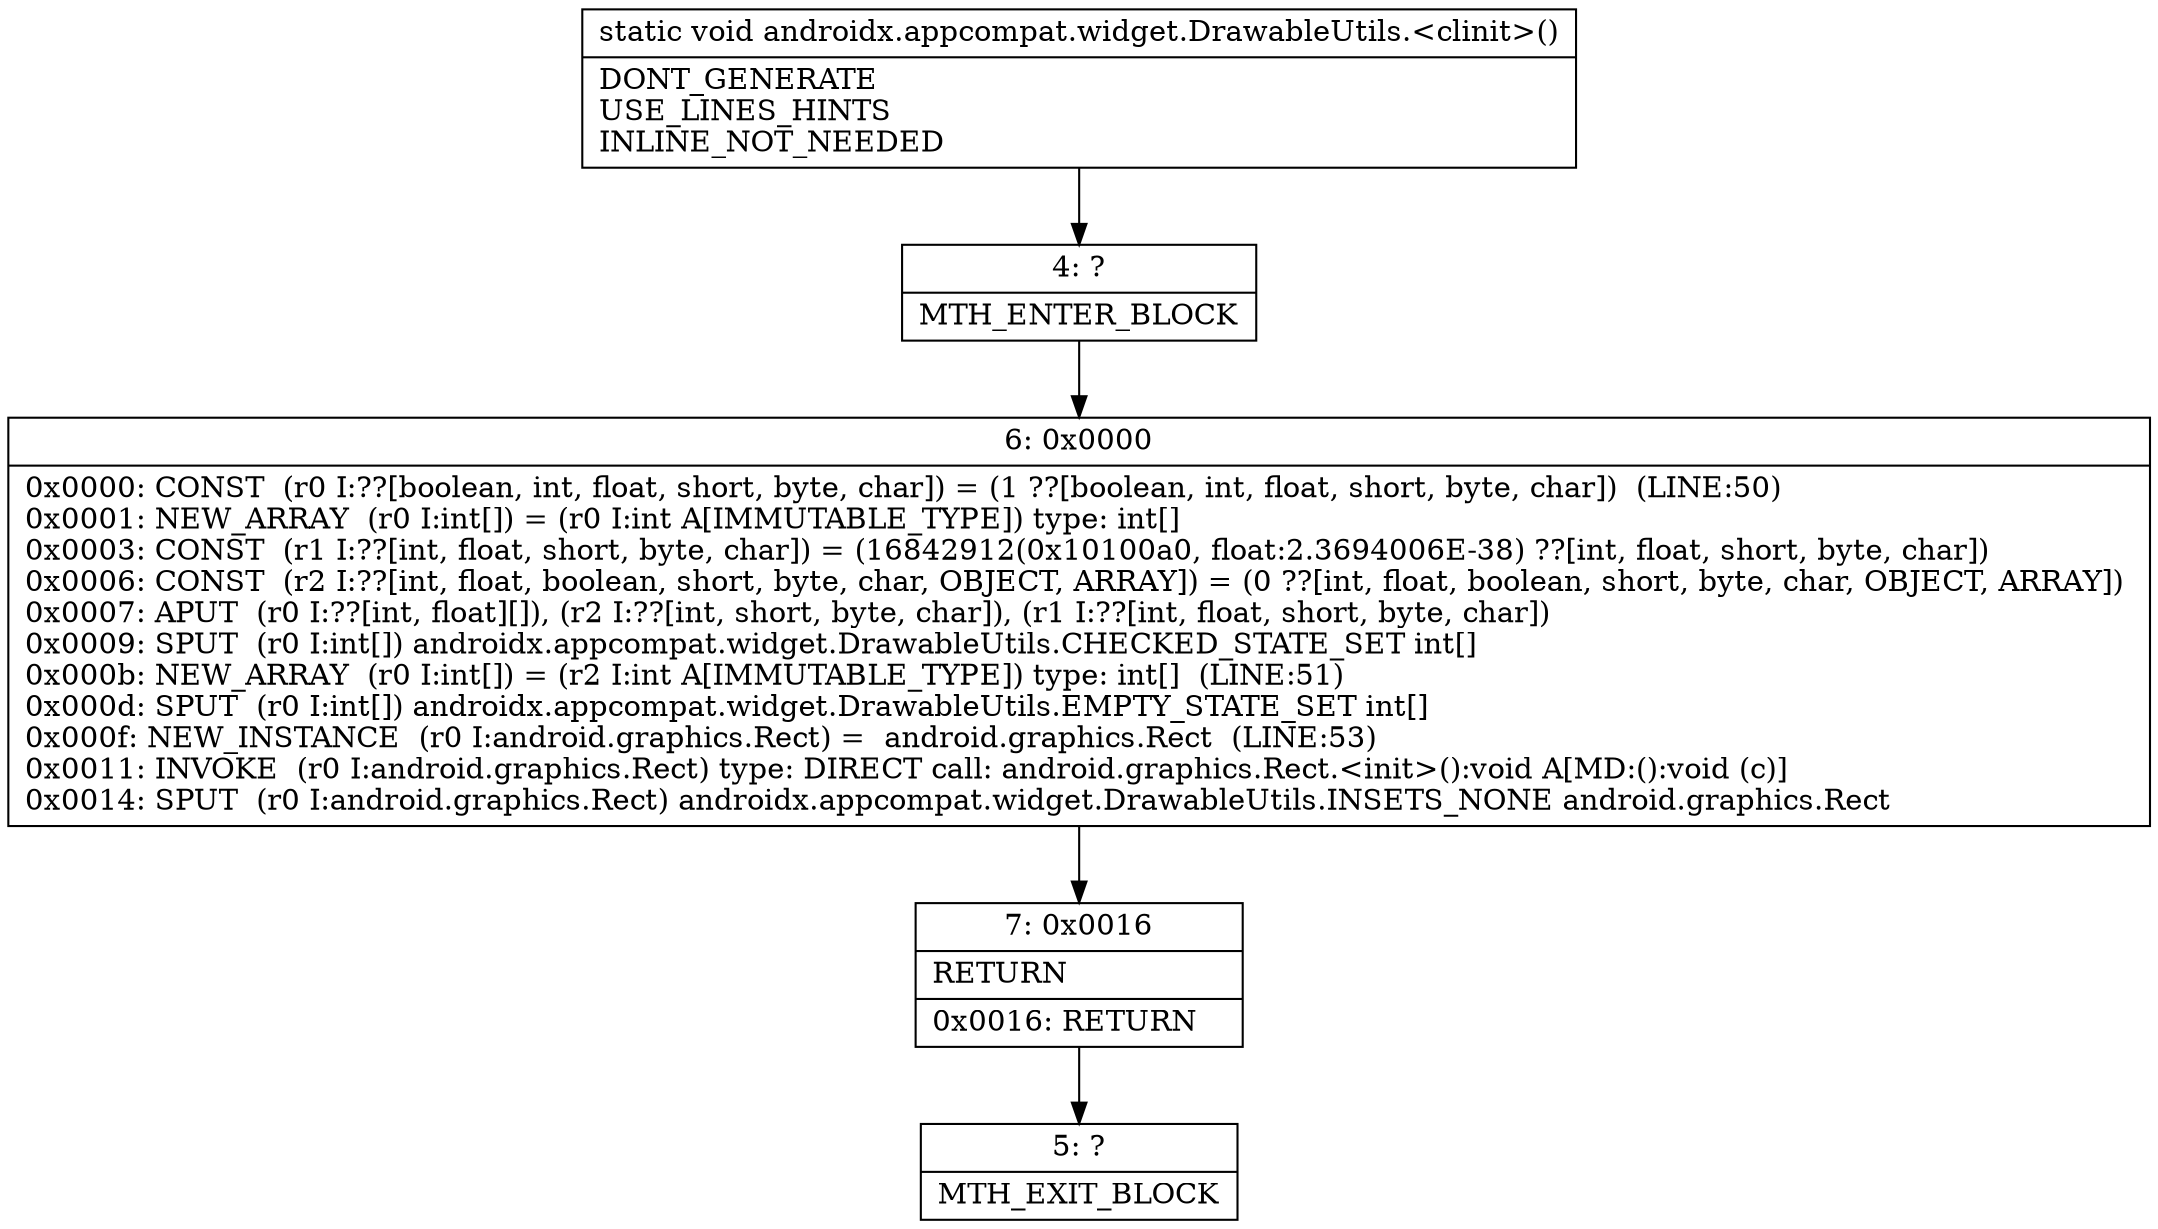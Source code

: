 digraph "CFG forandroidx.appcompat.widget.DrawableUtils.\<clinit\>()V" {
Node_4 [shape=record,label="{4\:\ ?|MTH_ENTER_BLOCK\l}"];
Node_6 [shape=record,label="{6\:\ 0x0000|0x0000: CONST  (r0 I:??[boolean, int, float, short, byte, char]) = (1 ??[boolean, int, float, short, byte, char])  (LINE:50)\l0x0001: NEW_ARRAY  (r0 I:int[]) = (r0 I:int A[IMMUTABLE_TYPE]) type: int[] \l0x0003: CONST  (r1 I:??[int, float, short, byte, char]) = (16842912(0x10100a0, float:2.3694006E\-38) ??[int, float, short, byte, char]) \l0x0006: CONST  (r2 I:??[int, float, boolean, short, byte, char, OBJECT, ARRAY]) = (0 ??[int, float, boolean, short, byte, char, OBJECT, ARRAY]) \l0x0007: APUT  (r0 I:??[int, float][]), (r2 I:??[int, short, byte, char]), (r1 I:??[int, float, short, byte, char]) \l0x0009: SPUT  (r0 I:int[]) androidx.appcompat.widget.DrawableUtils.CHECKED_STATE_SET int[] \l0x000b: NEW_ARRAY  (r0 I:int[]) = (r2 I:int A[IMMUTABLE_TYPE]) type: int[]  (LINE:51)\l0x000d: SPUT  (r0 I:int[]) androidx.appcompat.widget.DrawableUtils.EMPTY_STATE_SET int[] \l0x000f: NEW_INSTANCE  (r0 I:android.graphics.Rect) =  android.graphics.Rect  (LINE:53)\l0x0011: INVOKE  (r0 I:android.graphics.Rect) type: DIRECT call: android.graphics.Rect.\<init\>():void A[MD:():void (c)]\l0x0014: SPUT  (r0 I:android.graphics.Rect) androidx.appcompat.widget.DrawableUtils.INSETS_NONE android.graphics.Rect \l}"];
Node_7 [shape=record,label="{7\:\ 0x0016|RETURN\l|0x0016: RETURN   \l}"];
Node_5 [shape=record,label="{5\:\ ?|MTH_EXIT_BLOCK\l}"];
MethodNode[shape=record,label="{static void androidx.appcompat.widget.DrawableUtils.\<clinit\>()  | DONT_GENERATE\lUSE_LINES_HINTS\lINLINE_NOT_NEEDED\l}"];
MethodNode -> Node_4;Node_4 -> Node_6;
Node_6 -> Node_7;
Node_7 -> Node_5;
}

